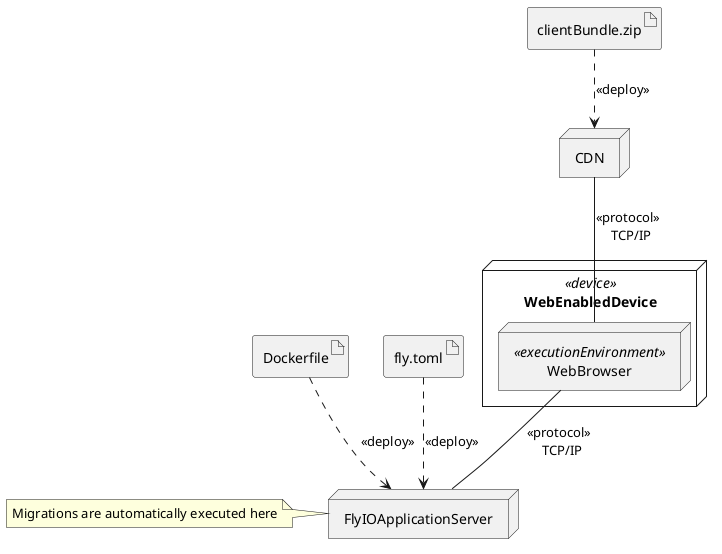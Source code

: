 @startuml TMADeploymentDiagram


artifact clientBundle.zip
artifact Dockerfile
artifact fly.toml


node FlyIOApplicationServer 
note left : Migrations are automatically executed here

node CDN
node WebEnabledDevice << device >> {
  node WebBrowser << executionEnvironment >>
} 

clientBundle.zip   ..>  CDN : "<<deploy>>" 
Dockerfile   ..>  FlyIOApplicationServer : "<<deploy>>" 
fly.toml   ..>  FlyIOApplicationServer : "<<deploy>>" 


CDN -- WebBrowser : "<<protocol>> \n TCP/IP"
WebBrowser -- FlyIOApplicationServer : "<<protocol>> \n TCP/IP"

@enduml